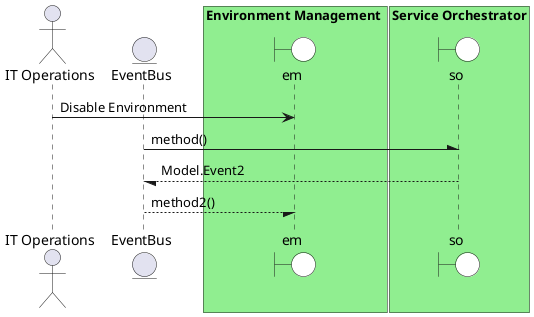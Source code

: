 @startuml

actor "IT Operations"


entity EventBus

box Environment Management #lightgreen
    boundary em #white
end box



"IT Operations" -> em: Disable Environment



box "Service Orchestrator" #lightgreen
    boundary so #white
end box
EventBus -\ so: method()
so --/ EventBus: Model.Event2

EventBus --/ em : method2()
@enduml
